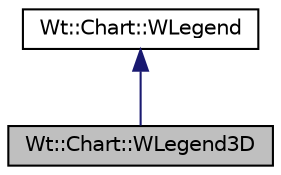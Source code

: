 digraph "Wt::Chart::WLegend3D"
{
 // LATEX_PDF_SIZE
  edge [fontname="Helvetica",fontsize="10",labelfontname="Helvetica",labelfontsize="10"];
  node [fontname="Helvetica",fontsize="10",shape=record];
  Node1 [label="Wt::Chart::WLegend3D",height=0.2,width=0.4,color="black", fillcolor="grey75", style="filled", fontcolor="black",tooltip=" "];
  Node2 -> Node1 [dir="back",color="midnightblue",fontsize="10",style="solid",fontname="Helvetica"];
  Node2 [label="Wt::Chart::WLegend",height=0.2,width=0.4,color="black", fillcolor="white", style="filled",URL="$classWt_1_1Chart_1_1WLegend.html",tooltip=" "];
}
